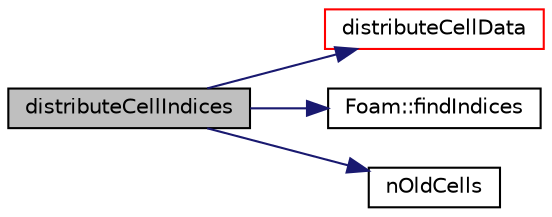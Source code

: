 digraph "distributeCellIndices"
{
  bgcolor="transparent";
  edge [fontname="Helvetica",fontsize="10",labelfontname="Helvetica",labelfontsize="10"];
  node [fontname="Helvetica",fontsize="10",shape=record];
  rankdir="LR";
  Node1 [label="distributeCellIndices",height=0.2,width=0.4,color="black", fillcolor="grey75", style="filled", fontcolor="black"];
  Node1 -> Node2 [color="midnightblue",fontsize="10",style="solid",fontname="Helvetica"];
  Node2 [label="distributeCellData",height=0.2,width=0.4,color="red",URL="$a01440.html#a4c917734c332fb951c06a69ce644f54e",tooltip="Distribute list of cell data. "];
  Node1 -> Node3 [color="midnightblue",fontsize="10",style="solid",fontname="Helvetica"];
  Node3 [label="Foam::findIndices",height=0.2,width=0.4,color="black",URL="$a10909.html#a397299eb3cd05ecb81797e7109e2f0b9",tooltip="Find all occurences of given element. Linear search. "];
  Node1 -> Node4 [color="midnightblue",fontsize="10",style="solid",fontname="Helvetica"];
  Node4 [label="nOldCells",height=0.2,width=0.4,color="black",URL="$a01440.html#a6a7e1b193949c9f7a78bcbe91147dad8",tooltip="Number of cells in mesh before distribution. "];
}

